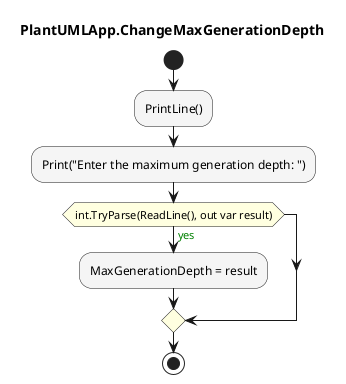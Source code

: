 @startuml PlantUMLApp.ChangeMaxGenerationDepth
title PlantUMLApp.ChangeMaxGenerationDepth
start
#WhiteSmoke:PrintLine();
#WhiteSmoke:Print("Enter the maximum generation depth: ");
#LightYellow:if (int.TryParse(ReadLine(), out var result)) then (<color:green>yes)
  #WhiteSmoke:MaxGenerationDepth = result;
endif
stop
@enduml
